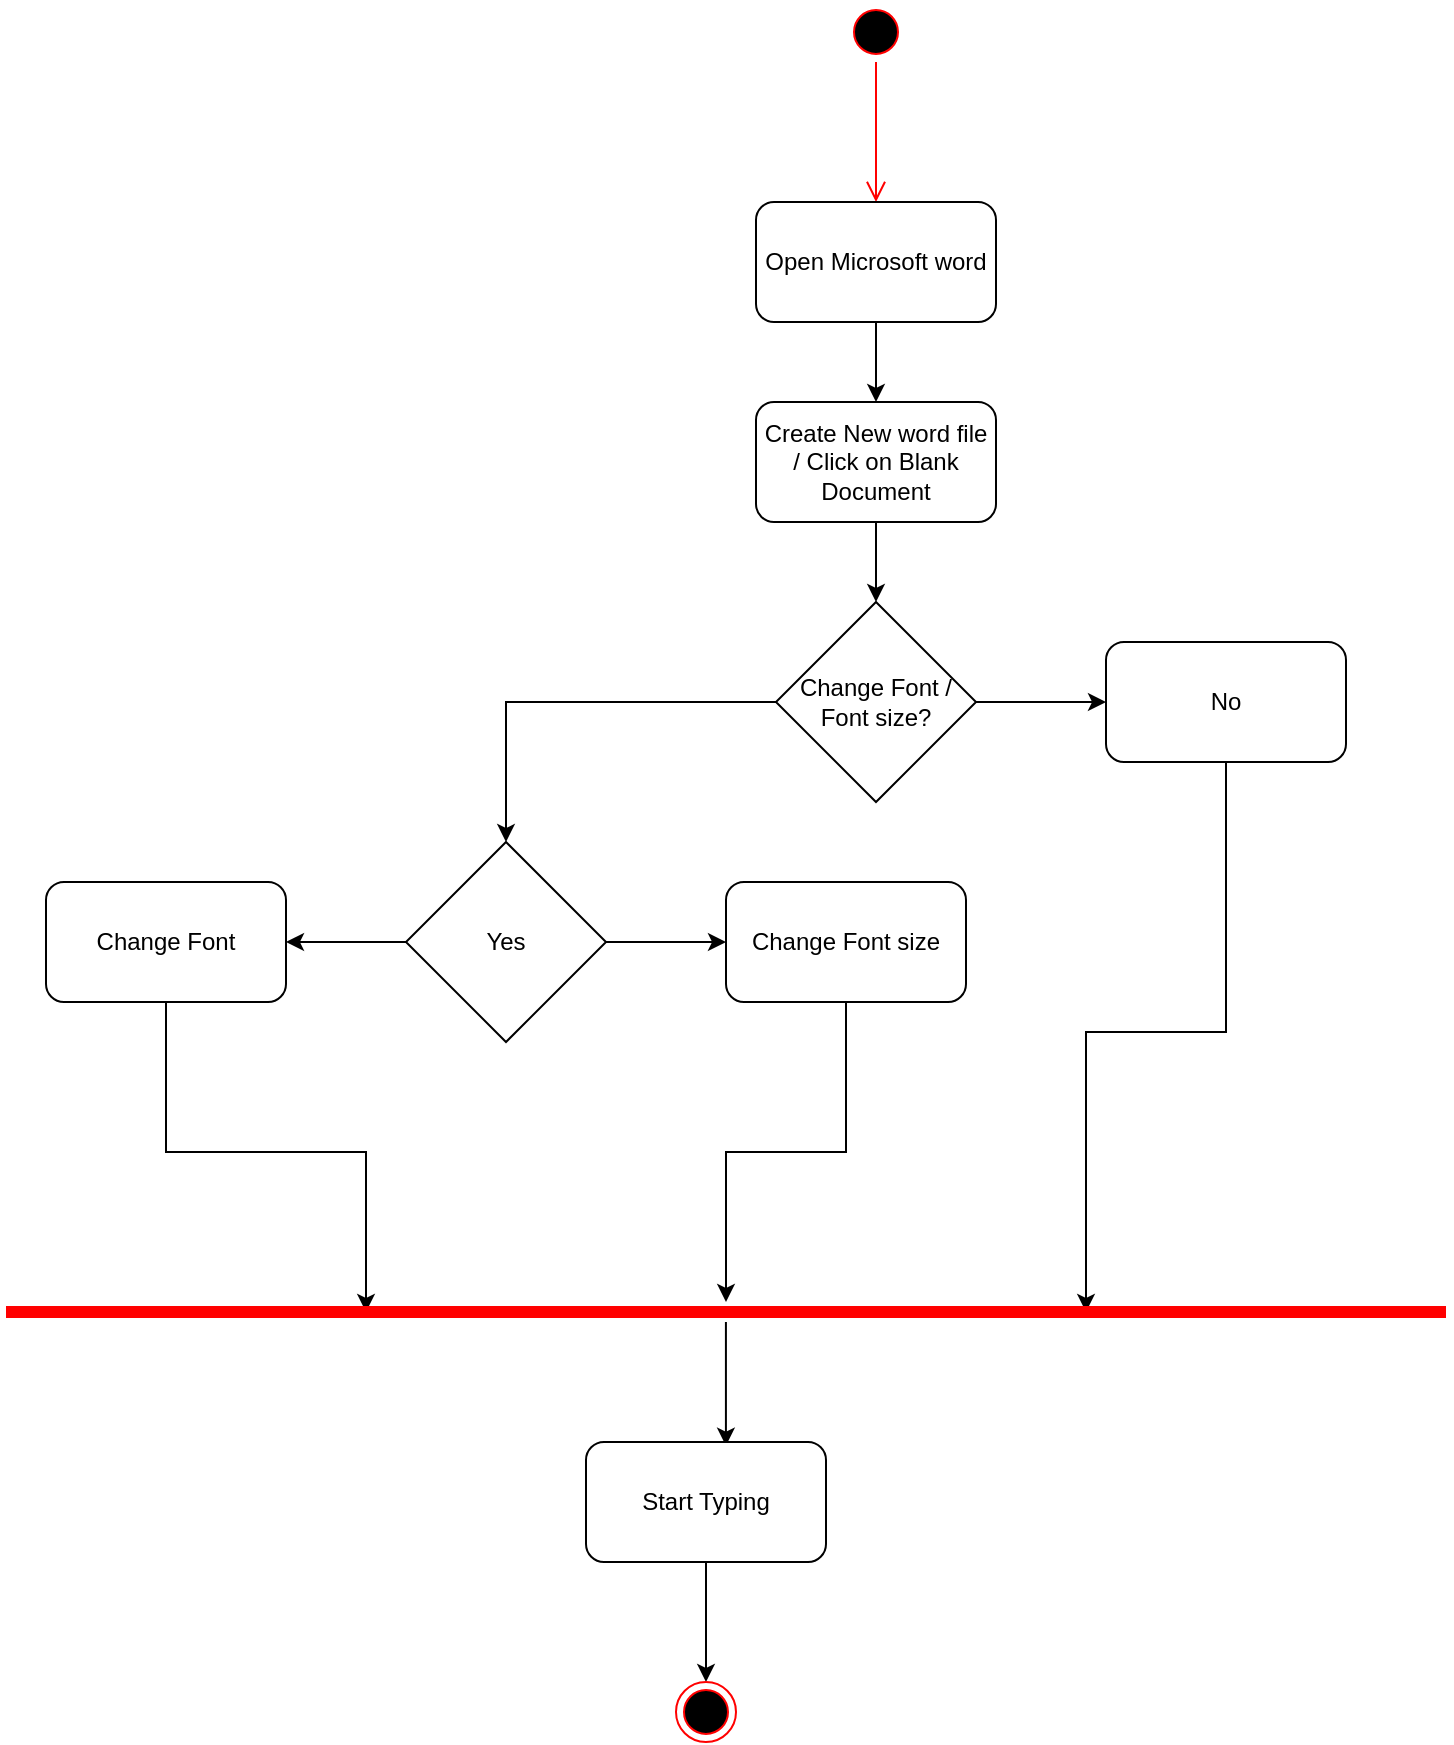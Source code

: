 <mxfile version="21.0.4" type="device"><diagram name="Page-1" id="nZ4KKm-Podc2utpKR4nC"><mxGraphModel dx="1764" dy="908" grid="1" gridSize="10" guides="1" tooltips="1" connect="1" arrows="1" fold="1" page="1" pageScale="1" pageWidth="1200" pageHeight="1920" math="0" shadow="0"><root><mxCell id="0"/><mxCell id="1" parent="0"/><mxCell id="g3Q55l5VtHKClOLdwjb4-1" value="" style="ellipse;html=1;shape=startState;fillColor=#000000;strokeColor=#ff0000;" parent="1" vertex="1"><mxGeometry x="520" y="40" width="30" height="30" as="geometry"/></mxCell><mxCell id="g3Q55l5VtHKClOLdwjb4-2" value="" style="edgeStyle=orthogonalEdgeStyle;html=1;verticalAlign=bottom;endArrow=open;endSize=8;strokeColor=#ff0000;rounded=0;entryX=0.5;entryY=0;entryDx=0;entryDy=0;" parent="1" source="g3Q55l5VtHKClOLdwjb4-1" target="g3Q55l5VtHKClOLdwjb4-3" edge="1"><mxGeometry relative="1" as="geometry"><mxPoint x="535" y="130" as="targetPoint"/></mxGeometry></mxCell><mxCell id="g3Q55l5VtHKClOLdwjb4-7" value="" style="edgeStyle=orthogonalEdgeStyle;rounded=0;orthogonalLoop=1;jettySize=auto;html=1;" parent="1" source="g3Q55l5VtHKClOLdwjb4-3" edge="1"><mxGeometry relative="1" as="geometry"><mxPoint x="535" y="240" as="targetPoint"/></mxGeometry></mxCell><mxCell id="g3Q55l5VtHKClOLdwjb4-3" value="Open Microsoft word" style="rounded=1;whiteSpace=wrap;html=1;" parent="1" vertex="1"><mxGeometry x="475" y="140" width="120" height="60" as="geometry"/></mxCell><mxCell id="NZR3_lNeMmE1XhjEngKP-12" style="edgeStyle=orthogonalEdgeStyle;rounded=0;orthogonalLoop=1;jettySize=auto;html=1;entryX=0.5;entryY=0;entryDx=0;entryDy=0;" edge="1" parent="1" source="NZR3_lNeMmE1XhjEngKP-1" target="NZR3_lNeMmE1XhjEngKP-2"><mxGeometry relative="1" as="geometry"/></mxCell><mxCell id="NZR3_lNeMmE1XhjEngKP-1" value="Create New word file&lt;br&gt;/ Click on Blank Document" style="rounded=1;whiteSpace=wrap;html=1;" vertex="1" parent="1"><mxGeometry x="475" y="240" width="120" height="60" as="geometry"/></mxCell><mxCell id="NZR3_lNeMmE1XhjEngKP-8" style="edgeStyle=orthogonalEdgeStyle;rounded=0;orthogonalLoop=1;jettySize=auto;html=1;" edge="1" parent="1" source="NZR3_lNeMmE1XhjEngKP-2" target="NZR3_lNeMmE1XhjEngKP-5"><mxGeometry relative="1" as="geometry"/></mxCell><mxCell id="NZR3_lNeMmE1XhjEngKP-11" style="edgeStyle=orthogonalEdgeStyle;rounded=0;orthogonalLoop=1;jettySize=auto;html=1;entryX=0;entryY=0.5;entryDx=0;entryDy=0;" edge="1" parent="1" source="NZR3_lNeMmE1XhjEngKP-2" target="NZR3_lNeMmE1XhjEngKP-3"><mxGeometry relative="1" as="geometry"/></mxCell><mxCell id="NZR3_lNeMmE1XhjEngKP-2" value="Change Font / Font size?" style="rhombus;whiteSpace=wrap;html=1;" vertex="1" parent="1"><mxGeometry x="485" y="340" width="100" height="100" as="geometry"/></mxCell><mxCell id="NZR3_lNeMmE1XhjEngKP-15" style="edgeStyle=orthogonalEdgeStyle;rounded=0;orthogonalLoop=1;jettySize=auto;html=1;entryX=0.75;entryY=0.5;entryDx=0;entryDy=0;entryPerimeter=0;" edge="1" parent="1" source="NZR3_lNeMmE1XhjEngKP-3" target="NZR3_lNeMmE1XhjEngKP-13"><mxGeometry relative="1" as="geometry"/></mxCell><mxCell id="NZR3_lNeMmE1XhjEngKP-3" value="No" style="rounded=1;whiteSpace=wrap;html=1;" vertex="1" parent="1"><mxGeometry x="650" y="360" width="120" height="60" as="geometry"/></mxCell><mxCell id="NZR3_lNeMmE1XhjEngKP-9" style="edgeStyle=orthogonalEdgeStyle;rounded=0;orthogonalLoop=1;jettySize=auto;html=1;entryX=0;entryY=0.5;entryDx=0;entryDy=0;" edge="1" parent="1" source="NZR3_lNeMmE1XhjEngKP-5" target="NZR3_lNeMmE1XhjEngKP-6"><mxGeometry relative="1" as="geometry"/></mxCell><mxCell id="NZR3_lNeMmE1XhjEngKP-10" style="edgeStyle=orthogonalEdgeStyle;rounded=0;orthogonalLoop=1;jettySize=auto;html=1;" edge="1" parent="1" source="NZR3_lNeMmE1XhjEngKP-5" target="NZR3_lNeMmE1XhjEngKP-7"><mxGeometry relative="1" as="geometry"/></mxCell><mxCell id="NZR3_lNeMmE1XhjEngKP-5" value="Yes" style="rhombus;whiteSpace=wrap;html=1;" vertex="1" parent="1"><mxGeometry x="300" y="460" width="100" height="100" as="geometry"/></mxCell><mxCell id="NZR3_lNeMmE1XhjEngKP-16" style="edgeStyle=orthogonalEdgeStyle;rounded=0;orthogonalLoop=1;jettySize=auto;html=1;" edge="1" parent="1" source="NZR3_lNeMmE1XhjEngKP-6" target="NZR3_lNeMmE1XhjEngKP-13"><mxGeometry relative="1" as="geometry"/></mxCell><mxCell id="NZR3_lNeMmE1XhjEngKP-6" value="Change Font size" style="rounded=1;whiteSpace=wrap;html=1;" vertex="1" parent="1"><mxGeometry x="460" y="480" width="120" height="60" as="geometry"/></mxCell><mxCell id="NZR3_lNeMmE1XhjEngKP-17" style="edgeStyle=orthogonalEdgeStyle;rounded=0;orthogonalLoop=1;jettySize=auto;html=1;entryX=0.25;entryY=0.5;entryDx=0;entryDy=0;entryPerimeter=0;" edge="1" parent="1" source="NZR3_lNeMmE1XhjEngKP-7" target="NZR3_lNeMmE1XhjEngKP-13"><mxGeometry relative="1" as="geometry"/></mxCell><mxCell id="NZR3_lNeMmE1XhjEngKP-7" value="Change Font" style="rounded=1;whiteSpace=wrap;html=1;" vertex="1" parent="1"><mxGeometry x="120" y="480" width="120" height="60" as="geometry"/></mxCell><mxCell id="NZR3_lNeMmE1XhjEngKP-21" style="edgeStyle=orthogonalEdgeStyle;rounded=0;orthogonalLoop=1;jettySize=auto;html=1;entryX=0.583;entryY=0.031;entryDx=0;entryDy=0;entryPerimeter=0;" edge="1" parent="1" source="NZR3_lNeMmE1XhjEngKP-13" target="NZR3_lNeMmE1XhjEngKP-18"><mxGeometry relative="1" as="geometry"/></mxCell><mxCell id="NZR3_lNeMmE1XhjEngKP-13" value="" style="shape=line;html=1;strokeWidth=6;strokeColor=#ff0000;" vertex="1" parent="1"><mxGeometry x="100" y="690" width="720" height="10" as="geometry"/></mxCell><mxCell id="NZR3_lNeMmE1XhjEngKP-22" style="edgeStyle=orthogonalEdgeStyle;rounded=0;orthogonalLoop=1;jettySize=auto;html=1;entryX=0.5;entryY=0;entryDx=0;entryDy=0;" edge="1" parent="1" source="NZR3_lNeMmE1XhjEngKP-18" target="NZR3_lNeMmE1XhjEngKP-20"><mxGeometry relative="1" as="geometry"/></mxCell><mxCell id="NZR3_lNeMmE1XhjEngKP-18" value="Start Typing" style="rounded=1;whiteSpace=wrap;html=1;" vertex="1" parent="1"><mxGeometry x="390" y="760" width="120" height="60" as="geometry"/></mxCell><mxCell id="NZR3_lNeMmE1XhjEngKP-20" value="" style="ellipse;html=1;shape=endState;fillColor=#000000;strokeColor=#ff0000;" vertex="1" parent="1"><mxGeometry x="435" y="880" width="30" height="30" as="geometry"/></mxCell></root></mxGraphModel></diagram></mxfile>